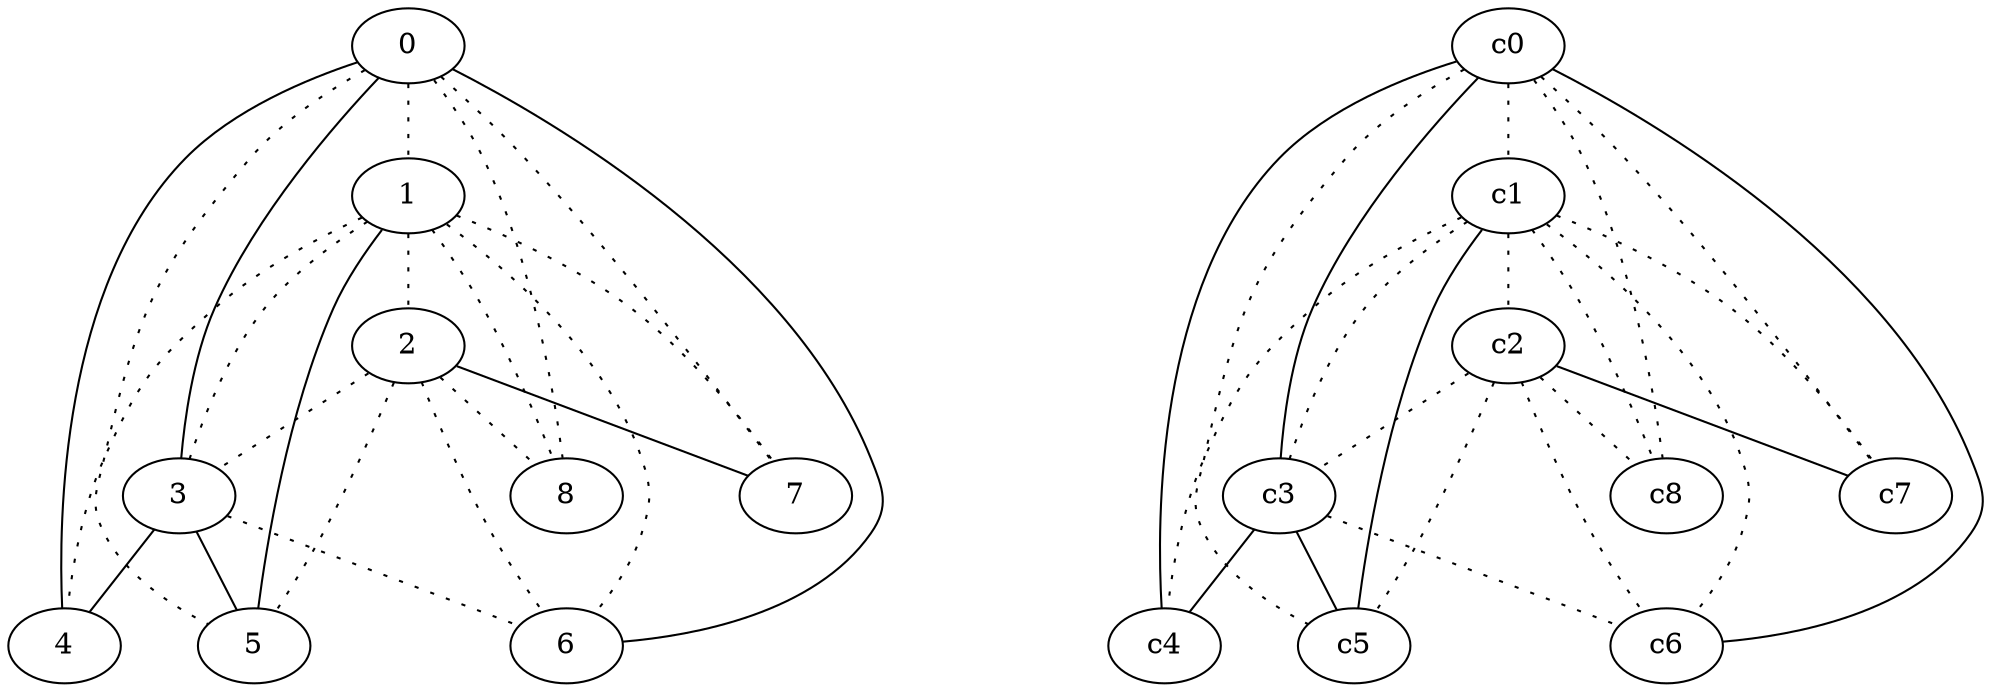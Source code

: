 graph {
a0[label=0];
a1[label=1];
a2[label=2];
a3[label=3];
a4[label=4];
a5[label=5];
a6[label=6];
a7[label=7];
a8[label=8];
a0 -- a1 [style=dotted];
a0 -- a3;
a0 -- a4;
a0 -- a5 [style=dotted];
a0 -- a6;
a0 -- a7 [style=dotted];
a0 -- a8 [style=dotted];
a1 -- a2 [style=dotted];
a1 -- a3 [style=dotted];
a1 -- a4 [style=dotted];
a1 -- a5;
a1 -- a6 [style=dotted];
a1 -- a7 [style=dotted];
a1 -- a8 [style=dotted];
a2 -- a3 [style=dotted];
a2 -- a5 [style=dotted];
a2 -- a6 [style=dotted];
a2 -- a7;
a2 -- a8 [style=dotted];
a3 -- a4;
a3 -- a5;
a3 -- a6 [style=dotted];
c0 -- c1 [style=dotted];
c0 -- c3;
c0 -- c4;
c0 -- c5 [style=dotted];
c0 -- c6;
c0 -- c7 [style=dotted];
c0 -- c8 [style=dotted];
c1 -- c2 [style=dotted];
c1 -- c3 [style=dotted];
c1 -- c4 [style=dotted];
c1 -- c5;
c1 -- c6 [style=dotted];
c1 -- c7 [style=dotted];
c1 -- c8 [style=dotted];
c2 -- c3 [style=dotted];
c2 -- c5 [style=dotted];
c2 -- c6 [style=dotted];
c2 -- c7;
c2 -- c8 [style=dotted];
c3 -- c4;
c3 -- c5;
c3 -- c6 [style=dotted];
}
